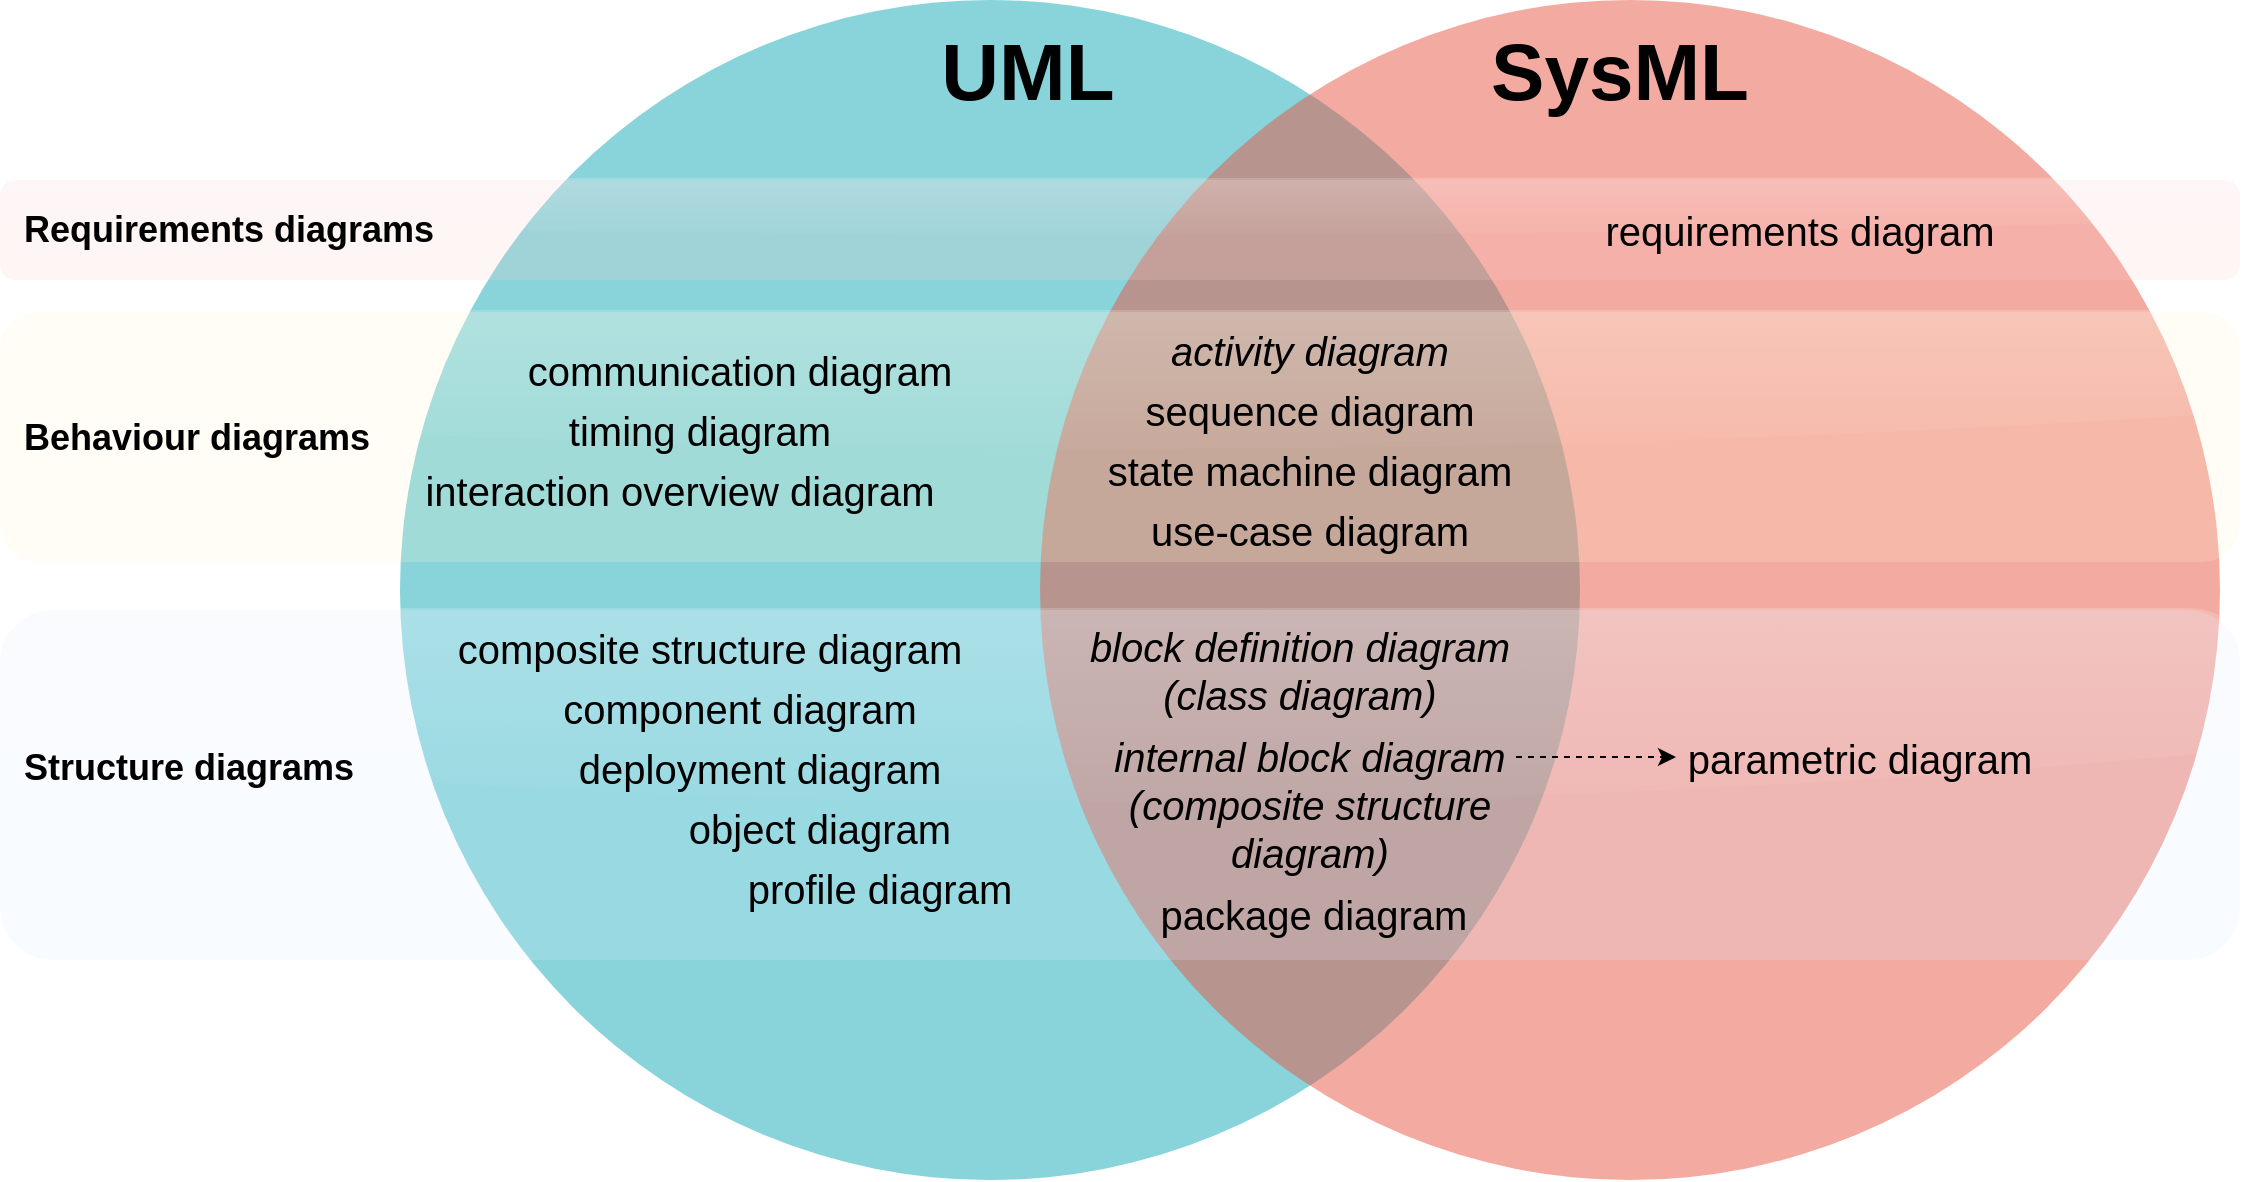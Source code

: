 <mxfile version="20.2.3" type="device"><diagram id="W3lyZkXWLSrh7h_MP0pN" name="Page-1"><mxGraphModel dx="1089" dy="696" grid="1" gridSize="10" guides="1" tooltips="1" connect="1" arrows="1" fold="1" page="1" pageScale="1" pageWidth="1169" pageHeight="827" math="0" shadow="0"><root><mxCell id="0"/><mxCell id="1" parent="0"/><mxCell id="ilMhPbVeXQwyoPaybshS-2" value="" style="ellipse;fillColor=#12AAB5;opacity=50;strokeColor=none;html=1;fontColor=#FFFFFF;fontSize=20;shadow=0;sketch=0;gradientColor=none;gradientDirection=east;" parent="1" vertex="1"><mxGeometry x="230" y="30" width="590" height="590" as="geometry"/></mxCell><mxCell id="ilMhPbVeXQwyoPaybshS-3" value="" style="ellipse;fillColor=#e85642;opacity=50;strokeColor=none;html=1;fontColor=#FFFFFF;fontSize=20;shadow=0;sketch=0;gradientColor=none;gradientDirection=west;" parent="1" vertex="1"><mxGeometry x="550" y="30" width="590" height="590" as="geometry"/></mxCell><mxCell id="ilMhPbVeXQwyoPaybshS-11" value="UML" style="text;html=1;strokeColor=none;fillColor=none;align=center;verticalAlign=middle;whiteSpace=wrap;rounded=0;fontSize=40;fontStyle=1" parent="1" vertex="1"><mxGeometry x="434" y="50" width="220" height="30" as="geometry"/></mxCell><mxCell id="ilMhPbVeXQwyoPaybshS-12" value="SysML" style="text;html=1;strokeColor=none;fillColor=none;align=center;verticalAlign=middle;whiteSpace=wrap;rounded=0;fontSize=40;fontStyle=1" parent="1" vertex="1"><mxGeometry x="730" y="50" width="220" height="30" as="geometry"/></mxCell><mxCell id="ilMhPbVeXQwyoPaybshS-31" value="" style="rounded=1;whiteSpace=wrap;html=1;fontSize=23;fillColor=#fff2cc;strokeColor=none;opacity=20;glass=1;" parent="1" vertex="1"><mxGeometry x="30" y="186" width="1120" height="125" as="geometry"/></mxCell><mxCell id="ilMhPbVeXQwyoPaybshS-32" value="" style="rounded=1;whiteSpace=wrap;html=1;fontSize=23;fillColor=#dae8fc;strokeColor=none;opacity=20;glass=1;" parent="1" vertex="1"><mxGeometry x="30" y="335" width="1120" height="175" as="geometry"/></mxCell><mxCell id="ilMhPbVeXQwyoPaybshS-33" value="" style="rounded=1;whiteSpace=wrap;html=1;fontSize=23;fillColor=#f8cecc;strokeColor=none;opacity=20;glass=1;" parent="1" vertex="1"><mxGeometry x="30" y="120" width="1120" height="50" as="geometry"/></mxCell><mxCell id="ilMhPbVeXQwyoPaybshS-13" value="activity diagram" style="text;html=1;strokeColor=none;fillColor=none;align=center;verticalAlign=middle;whiteSpace=wrap;rounded=0;fontSize=20;fontStyle=2" parent="1" vertex="1"><mxGeometry x="535" y="190" width="300" height="30" as="geometry"/></mxCell><mxCell id="ilMhPbVeXQwyoPaybshS-14" value="sequence diagram" style="text;html=1;strokeColor=none;fillColor=none;align=center;verticalAlign=middle;whiteSpace=wrap;rounded=0;fontSize=20;" parent="1" vertex="1"><mxGeometry x="535" y="220" width="300" height="30" as="geometry"/></mxCell><mxCell id="ilMhPbVeXQwyoPaybshS-15" value="state machine diagram" style="text;html=1;strokeColor=none;fillColor=none;align=center;verticalAlign=middle;whiteSpace=wrap;rounded=0;fontSize=20;" parent="1" vertex="1"><mxGeometry x="535" y="250" width="300" height="30" as="geometry"/></mxCell><mxCell id="ilMhPbVeXQwyoPaybshS-16" value="use-case diagram" style="text;html=1;strokeColor=none;fillColor=none;align=center;verticalAlign=middle;whiteSpace=wrap;rounded=0;fontSize=20;" parent="1" vertex="1"><mxGeometry x="535" y="280" width="300" height="30" as="geometry"/></mxCell><mxCell id="ilMhPbVeXQwyoPaybshS-17" value="block definition diagram&lt;br&gt;(class diagram)" style="text;html=1;strokeColor=none;fillColor=none;align=center;verticalAlign=middle;whiteSpace=wrap;rounded=0;fontSize=20;fontStyle=2" parent="1" vertex="1"><mxGeometry x="530" y="350" width="300" height="30" as="geometry"/></mxCell><mxCell id="ilMhPbVeXQwyoPaybshS-18" value="internal block diagram&lt;br&gt;(composite structure &lt;br&gt;diagram)" style="text;html=1;strokeColor=none;fillColor=none;align=center;verticalAlign=middle;whiteSpace=wrap;rounded=0;fontSize=20;fontStyle=2" parent="1" vertex="1"><mxGeometry x="535" y="416.5" width="300" height="30" as="geometry"/></mxCell><mxCell id="ilMhPbVeXQwyoPaybshS-19" value="package diagram" style="text;html=1;strokeColor=none;fillColor=none;align=center;verticalAlign=middle;whiteSpace=wrap;rounded=0;fontSize=20;" parent="1" vertex="1"><mxGeometry x="537" y="472" width="300" height="30" as="geometry"/></mxCell><mxCell id="ilMhPbVeXQwyoPaybshS-20" value="requirements diagram" style="text;html=1;strokeColor=none;fillColor=none;align=center;verticalAlign=middle;whiteSpace=wrap;rounded=0;fontSize=20;" parent="1" vertex="1"><mxGeometry x="780" y="130" width="300" height="30" as="geometry"/></mxCell><mxCell id="ilMhPbVeXQwyoPaybshS-21" value="parametric diagram" style="text;html=1;strokeColor=none;fillColor=none;align=center;verticalAlign=middle;whiteSpace=wrap;rounded=0;fontSize=20;" parent="1" vertex="1"><mxGeometry x="810" y="393.5" width="300" height="30" as="geometry"/></mxCell><mxCell id="ilMhPbVeXQwyoPaybshS-22" value="communication diagram" style="text;html=1;strokeColor=none;fillColor=none;align=center;verticalAlign=middle;whiteSpace=wrap;rounded=0;fontSize=20;" parent="1" vertex="1"><mxGeometry x="250" y="200" width="300" height="30" as="geometry"/></mxCell><mxCell id="ilMhPbVeXQwyoPaybshS-23" value="interaction overview diagram" style="text;html=1;strokeColor=none;fillColor=none;align=center;verticalAlign=middle;whiteSpace=wrap;rounded=0;fontSize=20;" parent="1" vertex="1"><mxGeometry x="220" y="260" width="300" height="30" as="geometry"/></mxCell><mxCell id="ilMhPbVeXQwyoPaybshS-24" value="timing diagram" style="text;html=1;strokeColor=none;fillColor=none;align=center;verticalAlign=middle;whiteSpace=wrap;rounded=0;fontSize=20;" parent="1" vertex="1"><mxGeometry x="230" y="230" width="300" height="30" as="geometry"/></mxCell><mxCell id="ilMhPbVeXQwyoPaybshS-25" value="composite structure diagram" style="text;html=1;strokeColor=none;fillColor=none;align=center;verticalAlign=middle;whiteSpace=wrap;rounded=0;fontSize=20;" parent="1" vertex="1"><mxGeometry x="235" y="339" width="300" height="30" as="geometry"/></mxCell><mxCell id="ilMhPbVeXQwyoPaybshS-26" value="component diagram" style="text;html=1;strokeColor=none;fillColor=none;align=center;verticalAlign=middle;whiteSpace=wrap;rounded=0;fontSize=20;" parent="1" vertex="1"><mxGeometry x="250" y="369" width="300" height="30" as="geometry"/></mxCell><mxCell id="ilMhPbVeXQwyoPaybshS-27" value="deployment diagram" style="text;html=1;strokeColor=none;fillColor=none;align=center;verticalAlign=middle;whiteSpace=wrap;rounded=0;fontSize=20;" parent="1" vertex="1"><mxGeometry x="260" y="399" width="300" height="30" as="geometry"/></mxCell><mxCell id="ilMhPbVeXQwyoPaybshS-28" value="object diagram" style="text;html=1;strokeColor=none;fillColor=none;align=center;verticalAlign=middle;whiteSpace=wrap;rounded=0;fontSize=20;" parent="1" vertex="1"><mxGeometry x="290" y="429" width="300" height="30" as="geometry"/></mxCell><mxCell id="ilMhPbVeXQwyoPaybshS-29" value="profile diagram" style="text;html=1;strokeColor=none;fillColor=none;align=center;verticalAlign=middle;whiteSpace=wrap;rounded=0;fontSize=20;" parent="1" vertex="1"><mxGeometry x="320" y="459" width="300" height="30" as="geometry"/></mxCell><mxCell id="ilMhPbVeXQwyoPaybshS-34" value="Requirements diagrams" style="text;html=1;strokeColor=none;fillColor=none;align=left;verticalAlign=middle;whiteSpace=wrap;rounded=0;fontSize=18;opacity=20;fontStyle=1;" parent="1" vertex="1"><mxGeometry x="40" y="130" width="250" height="30" as="geometry"/></mxCell><mxCell id="ilMhPbVeXQwyoPaybshS-35" value="Behaviour diagrams" style="text;html=1;strokeColor=none;fillColor=none;align=left;verticalAlign=middle;whiteSpace=wrap;rounded=0;fontSize=18;opacity=20;fontStyle=1;" parent="1" vertex="1"><mxGeometry x="40" y="233.5" width="250" height="30" as="geometry"/></mxCell><mxCell id="ilMhPbVeXQwyoPaybshS-36" value="Structure diagrams" style="text;html=1;strokeColor=none;fillColor=none;align=left;verticalAlign=middle;whiteSpace=wrap;rounded=0;fontSize=18;opacity=20;fontStyle=1;" parent="1" vertex="1"><mxGeometry x="40" y="399" width="250" height="30" as="geometry"/></mxCell><mxCell id="8Udy9QUpyzRTUQ20Ww0T-1" value="" style="endArrow=classic;html=1;rounded=0;dashed=1;" parent="1" edge="1"><mxGeometry width="50" height="50" relative="1" as="geometry"><mxPoint x="788" y="408.5" as="sourcePoint"/><mxPoint x="868" y="408.5" as="targetPoint"/></mxGeometry></mxCell></root></mxGraphModel></diagram></mxfile>